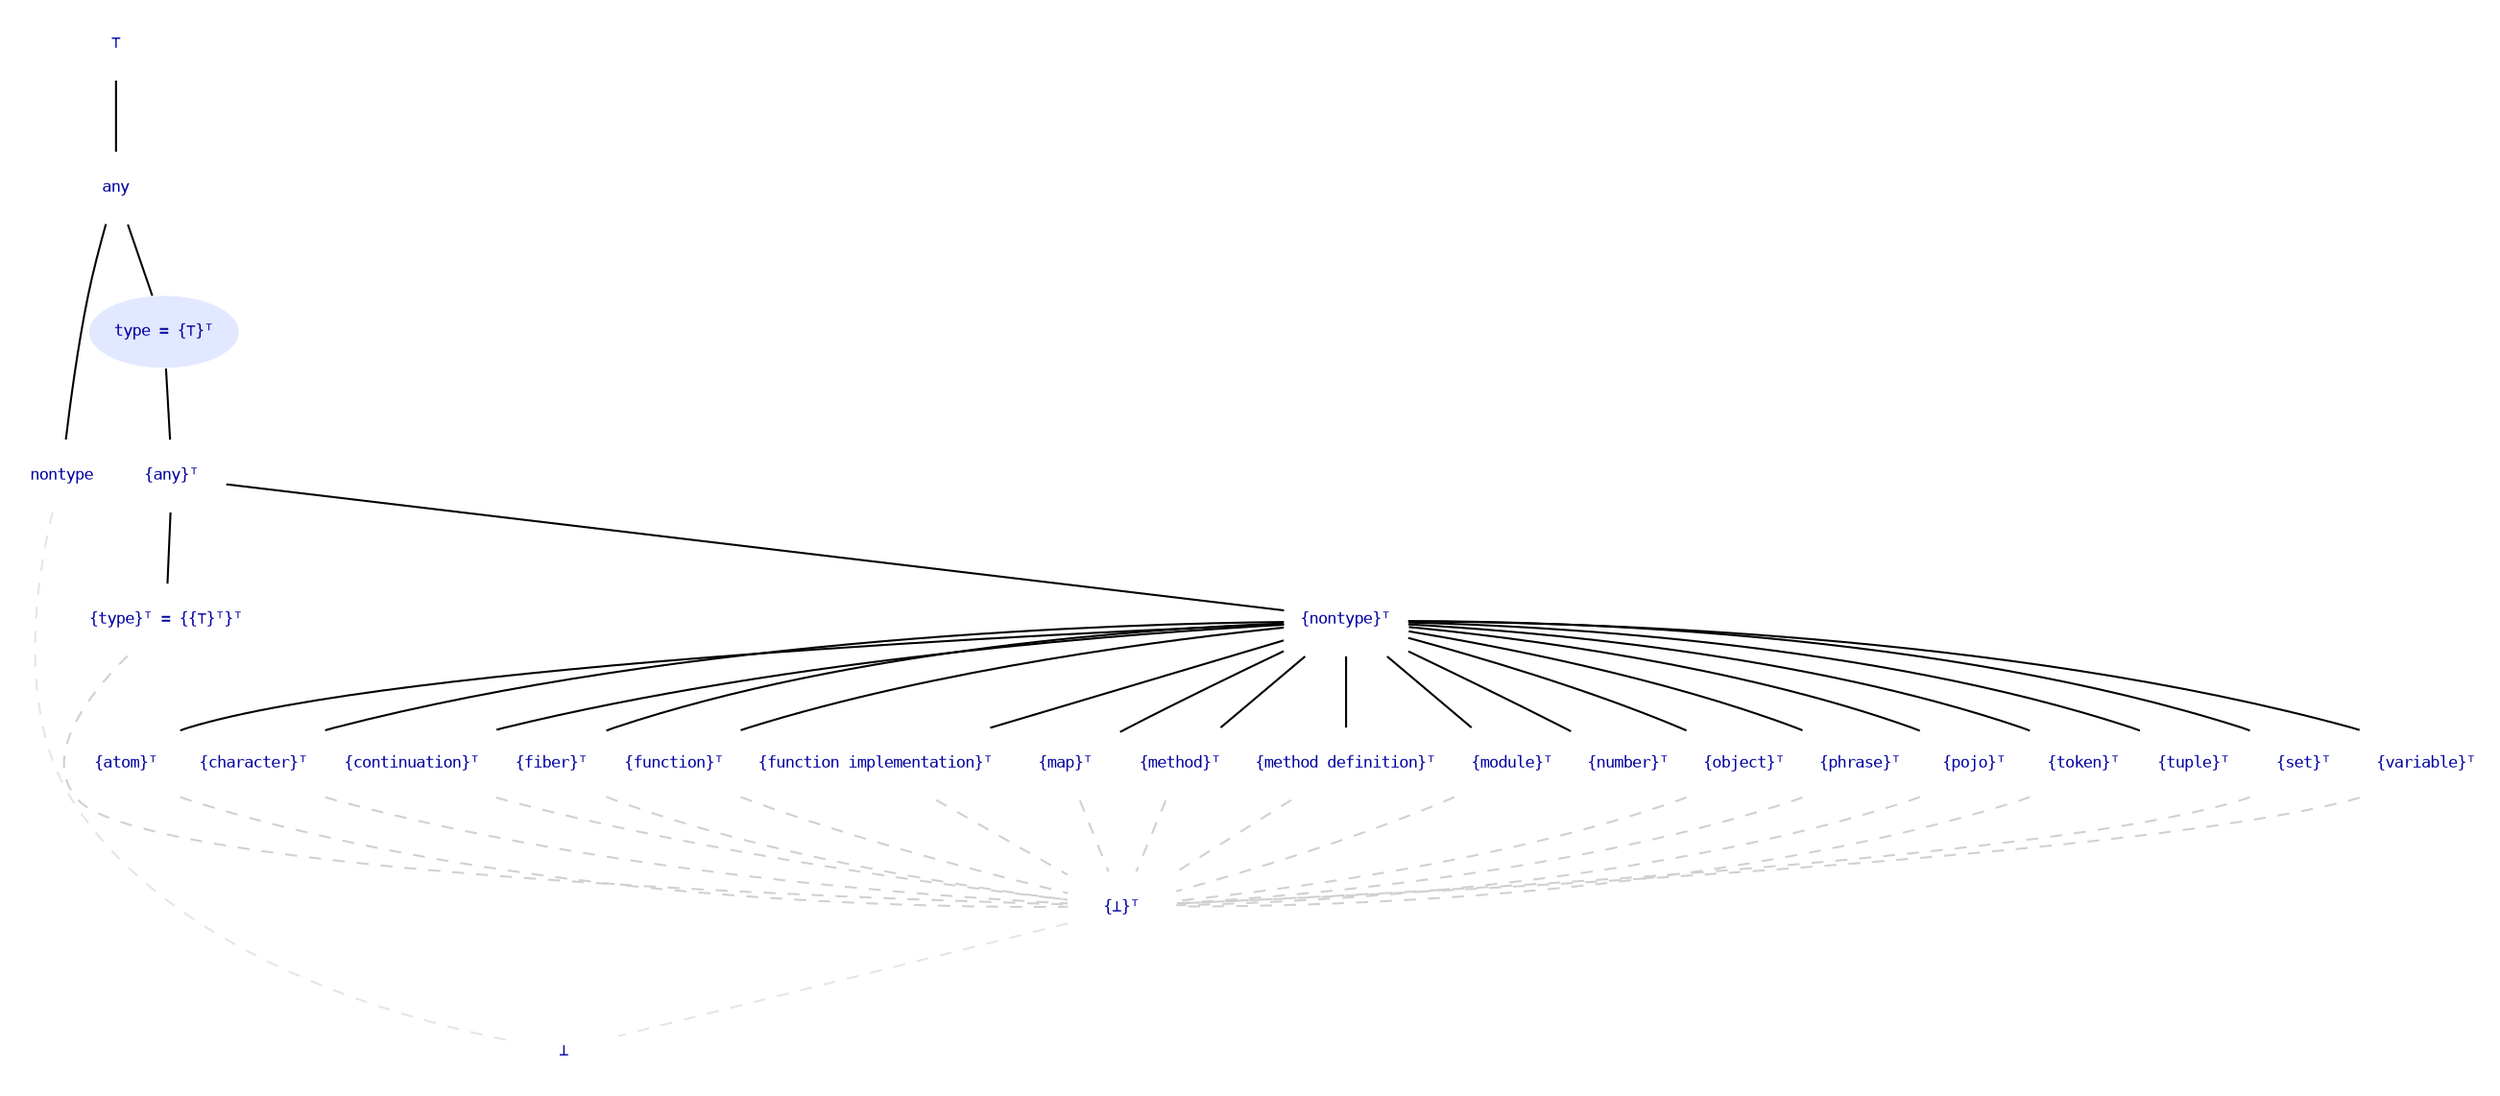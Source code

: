 strict graph "An overview of the Avail's metatypes."
{
	nodesep="0.0125";
	node
	[
		shape="plaintext",
		fontname="Consolas",
		fontsize="8",
		fontcolor="#0000A0",
		target="_top"
	];

	/* Labels for the nodes. */
        ⊤ [href="/about-avail/documentation/type-system/types-top"];
        any [href="/about-avail/documentation/type-system/types-any"];
        nontype [href="/about-avail/documentation/type-system/types-nontype"];
	type
	[
		label="type = {⊤}ᵀ",
		href="/about-avail/documentation/type-system/types-type",
		shape="ellipse",
		style="filled",
		fillcolor="#E2E8FF",
		peripheries="0"
	];
	"any meta" [label="{any}ᵀ"];
	"atom meta" [label="{atom}ᵀ"];
	"character meta" [label="{character}ᵀ"];
	"continuation meta" [label="{continuation}ᵀ"];
	"fiber meta" [label="{fiber}ᵀ"];
	"function meta" [label="{function}ᵀ"];
	"function implementation meta" [label="{function implementation}ᵀ"];
	"map meta" [label="{map}ᵀ"];
	"meta" [label="{type}ᵀ = {{⊤}ᵀ}ᵀ"];
	"method meta" [label="{method}ᵀ"];
	"method definition meta" [label="{method definition}ᵀ"];
	"module meta" [label="{module}ᵀ"];
	"number meta" [label="{number}ᵀ"];
	"object meta" [label="{object}ᵀ"];
	"nontype meta" [label="{nontype}ᵀ"];
	"phrase meta" [label="{phrase}ᵀ"];
	"pojo meta" [label="{pojo}ᵀ"];
	"token meta" [label="{token}ᵀ"];
	"tuple meta" [label="{tuple}ᵀ"];
	"set meta" [label="{set}ᵀ"];
	"variable meta" [label="{variable}ᵀ"];
	"⊥ meta" [label="{⊥}ᵀ"];
	⊥ [href="/about-avail/documentation/type-system/types-bottom"];

	/* Connectivity. */
	⊤ -- any -- {nontype type};
	type -- "any meta";
	"any meta" -- {"nontype meta" "meta"};
	"nontype meta" --
	{
		"atom meta"
		"character meta" "continuation meta"
		"fiber meta" "function meta" "function implementation meta"
		"map meta" "method meta" "method definition meta" "module meta"
		"number meta"
		"object meta"
		"phrase meta" "pojo meta"
		"token meta" "tuple meta"
		"set meta"
		"variable meta"
	};
	{
		"atom meta"
		"character meta" "continuation meta"
		"fiber meta" "function meta"
			"function implementation meta"
		"map meta" "method meta" "method definition meta" "module meta"
		"object meta"
		"phrase meta" "pojo meta"
		"set meta"
		"token meta" "meta"
		"variable meta"
	} -- "⊥ meta" [color="#d0d0d0", style="dashed"];
	{"⊥ meta" "nontype"} -- ⊥ [color="#e5e5e5", style="dashed"];
}

